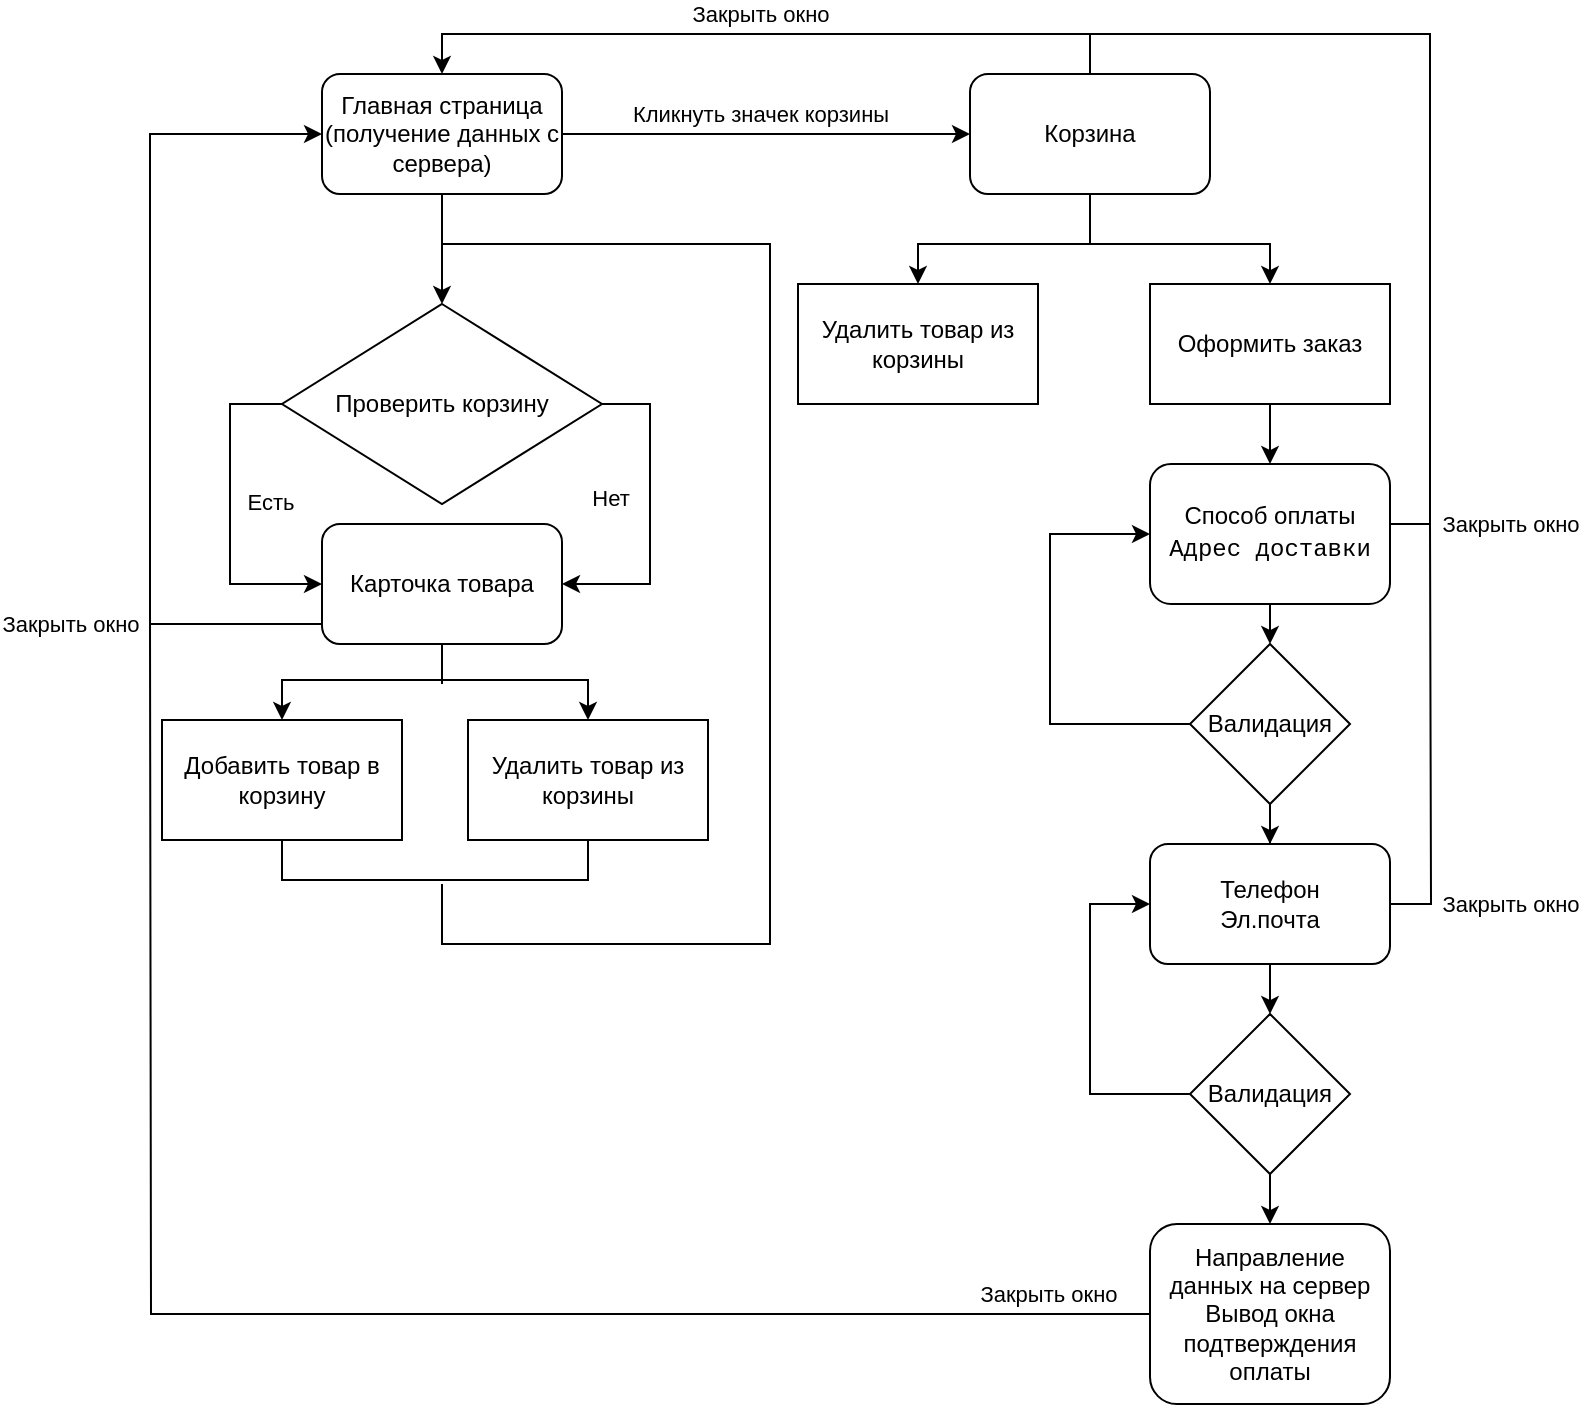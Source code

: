 <mxfile version="23.1.5" type="github">
  <diagram id="C5RBs43oDa-KdzZeNtuy" name="Page-1">
    <mxGraphModel dx="1026" dy="696" grid="1" gridSize="10" guides="1" tooltips="1" connect="1" arrows="1" fold="1" page="1" pageScale="1" pageWidth="827" pageHeight="1169" math="0" shadow="0">
      <root>
        <mxCell id="WIyWlLk6GJQsqaUBKTNV-0" />
        <mxCell id="WIyWlLk6GJQsqaUBKTNV-1" parent="WIyWlLk6GJQsqaUBKTNV-0" />
        <mxCell id="0IrBxu6wTO3JT6gGlN2D-9" style="edgeStyle=orthogonalEdgeStyle;rounded=0;orthogonalLoop=1;jettySize=auto;html=1;exitX=0.5;exitY=1;exitDx=0;exitDy=0;endArrow=none;endFill=0;" edge="1" parent="WIyWlLk6GJQsqaUBKTNV-1" source="0IrBxu6wTO3JT6gGlN2D-1">
          <mxGeometry relative="1" as="geometry">
            <mxPoint x="236" y="350" as="targetPoint" />
          </mxGeometry>
        </mxCell>
        <mxCell id="0IrBxu6wTO3JT6gGlN2D-19" value="Закрыть окно" style="edgeStyle=orthogonalEdgeStyle;rounded=0;orthogonalLoop=1;jettySize=auto;html=1;exitX=0;exitY=0.5;exitDx=0;exitDy=0;entryX=0;entryY=0.5;entryDx=0;entryDy=0;" edge="1" parent="WIyWlLk6GJQsqaUBKTNV-1" source="0IrBxu6wTO3JT6gGlN2D-1" target="0IrBxu6wTO3JT6gGlN2D-16">
          <mxGeometry x="-0.515" y="40" relative="1" as="geometry">
            <Array as="points">
              <mxPoint x="176" y="320" />
              <mxPoint x="90" y="320" />
              <mxPoint x="90" y="75" />
            </Array>
            <mxPoint as="offset" />
          </mxGeometry>
        </mxCell>
        <mxCell id="0IrBxu6wTO3JT6gGlN2D-1" value="Карточка товара" style="rounded=1;whiteSpace=wrap;html=1;" vertex="1" parent="WIyWlLk6GJQsqaUBKTNV-1">
          <mxGeometry x="176" y="270" width="120" height="60" as="geometry" />
        </mxCell>
        <mxCell id="0IrBxu6wTO3JT6gGlN2D-8" style="edgeStyle=orthogonalEdgeStyle;rounded=0;orthogonalLoop=1;jettySize=auto;html=1;exitX=0.5;exitY=0;exitDx=0;exitDy=0;entryX=0.5;entryY=0;entryDx=0;entryDy=0;startArrow=classic;startFill=1;" edge="1" parent="WIyWlLk6GJQsqaUBKTNV-1" source="0IrBxu6wTO3JT6gGlN2D-2" target="0IrBxu6wTO3JT6gGlN2D-3">
          <mxGeometry relative="1" as="geometry" />
        </mxCell>
        <mxCell id="0IrBxu6wTO3JT6gGlN2D-2" value="Добавить товар в корзину" style="rounded=0;whiteSpace=wrap;html=1;" vertex="1" parent="WIyWlLk6GJQsqaUBKTNV-1">
          <mxGeometry x="96" y="368" width="120" height="60" as="geometry" />
        </mxCell>
        <mxCell id="0IrBxu6wTO3JT6gGlN2D-6" style="edgeStyle=orthogonalEdgeStyle;rounded=0;orthogonalLoop=1;jettySize=auto;html=1;exitX=0.5;exitY=1;exitDx=0;exitDy=0;entryX=0.5;entryY=1;entryDx=0;entryDy=0;endArrow=none;endFill=0;" edge="1" parent="WIyWlLk6GJQsqaUBKTNV-1" source="0IrBxu6wTO3JT6gGlN2D-3" target="0IrBxu6wTO3JT6gGlN2D-2">
          <mxGeometry relative="1" as="geometry">
            <mxPoint x="309" y="488" as="targetPoint" />
            <Array as="points">
              <mxPoint x="309" y="448" />
              <mxPoint x="156" y="448" />
            </Array>
          </mxGeometry>
        </mxCell>
        <mxCell id="0IrBxu6wTO3JT6gGlN2D-3" value="Удалить товар из корзины" style="rounded=0;whiteSpace=wrap;html=1;" vertex="1" parent="WIyWlLk6GJQsqaUBKTNV-1">
          <mxGeometry x="249" y="368" width="120" height="60" as="geometry" />
        </mxCell>
        <mxCell id="0IrBxu6wTO3JT6gGlN2D-22" value="Закрыть окно" style="edgeStyle=orthogonalEdgeStyle;rounded=0;orthogonalLoop=1;jettySize=auto;html=1;exitX=0.5;exitY=0;exitDx=0;exitDy=0;entryX=0.5;entryY=0;entryDx=0;entryDy=0;" edge="1" parent="WIyWlLk6GJQsqaUBKTNV-1" source="0IrBxu6wTO3JT6gGlN2D-15" target="0IrBxu6wTO3JT6gGlN2D-16">
          <mxGeometry x="0.018" y="-10" relative="1" as="geometry">
            <mxPoint as="offset" />
          </mxGeometry>
        </mxCell>
        <mxCell id="0IrBxu6wTO3JT6gGlN2D-34" style="edgeStyle=orthogonalEdgeStyle;rounded=0;orthogonalLoop=1;jettySize=auto;html=1;exitX=0.5;exitY=1;exitDx=0;exitDy=0;endArrow=none;endFill=0;" edge="1" parent="WIyWlLk6GJQsqaUBKTNV-1" source="0IrBxu6wTO3JT6gGlN2D-15">
          <mxGeometry relative="1" as="geometry">
            <mxPoint x="560" y="130" as="targetPoint" />
          </mxGeometry>
        </mxCell>
        <mxCell id="0IrBxu6wTO3JT6gGlN2D-45" value="Закрыть окно" style="edgeStyle=orthogonalEdgeStyle;rounded=0;orthogonalLoop=1;jettySize=auto;html=1;entryX=1;entryY=0.5;entryDx=0;entryDy=0;startArrow=none;startFill=0;endArrow=none;endFill=0;" edge="1" parent="WIyWlLk6GJQsqaUBKTNV-1">
          <mxGeometry x="0.908" y="-40" relative="1" as="geometry">
            <mxPoint x="560" y="25" as="sourcePoint" />
            <mxPoint x="710" y="270" as="targetPoint" />
            <Array as="points">
              <mxPoint x="730" y="25" />
              <mxPoint x="730" y="270" />
            </Array>
            <mxPoint x="40" y="40" as="offset" />
          </mxGeometry>
        </mxCell>
        <mxCell id="0IrBxu6wTO3JT6gGlN2D-15" value="Корзина" style="rounded=1;whiteSpace=wrap;html=1;" vertex="1" parent="WIyWlLk6GJQsqaUBKTNV-1">
          <mxGeometry x="500" y="45" width="120" height="60" as="geometry" />
        </mxCell>
        <mxCell id="0IrBxu6wTO3JT6gGlN2D-18" value="Кликнуть значек корзины" style="edgeStyle=orthogonalEdgeStyle;rounded=0;orthogonalLoop=1;jettySize=auto;html=1;exitX=1;exitY=0.5;exitDx=0;exitDy=0;entryX=0;entryY=0.5;entryDx=0;entryDy=0;" edge="1" parent="WIyWlLk6GJQsqaUBKTNV-1" source="0IrBxu6wTO3JT6gGlN2D-16" target="0IrBxu6wTO3JT6gGlN2D-15">
          <mxGeometry x="-0.035" y="10" relative="1" as="geometry">
            <mxPoint as="offset" />
          </mxGeometry>
        </mxCell>
        <mxCell id="0IrBxu6wTO3JT6gGlN2D-24" style="edgeStyle=orthogonalEdgeStyle;rounded=0;orthogonalLoop=1;jettySize=auto;html=1;exitX=0.5;exitY=1;exitDx=0;exitDy=0;" edge="1" parent="WIyWlLk6GJQsqaUBKTNV-1" source="0IrBxu6wTO3JT6gGlN2D-16" target="0IrBxu6wTO3JT6gGlN2D-23">
          <mxGeometry relative="1" as="geometry" />
        </mxCell>
        <mxCell id="0IrBxu6wTO3JT6gGlN2D-16" value="Главная страница&lt;br&gt;(получение данных с сервера)" style="rounded=1;whiteSpace=wrap;html=1;" vertex="1" parent="WIyWlLk6GJQsqaUBKTNV-1">
          <mxGeometry x="176" y="45" width="120" height="60" as="geometry" />
        </mxCell>
        <mxCell id="0IrBxu6wTO3JT6gGlN2D-33" style="edgeStyle=orthogonalEdgeStyle;rounded=0;orthogonalLoop=1;jettySize=auto;html=1;exitX=0.5;exitY=0;exitDx=0;exitDy=0;entryX=0.5;entryY=0;entryDx=0;entryDy=0;endArrow=classic;endFill=1;startArrow=classic;startFill=1;" edge="1" parent="WIyWlLk6GJQsqaUBKTNV-1" source="0IrBxu6wTO3JT6gGlN2D-21" target="0IrBxu6wTO3JT6gGlN2D-31">
          <mxGeometry relative="1" as="geometry" />
        </mxCell>
        <mxCell id="0IrBxu6wTO3JT6gGlN2D-21" value="Удалить товар из корзины" style="rounded=0;whiteSpace=wrap;html=1;" vertex="1" parent="WIyWlLk6GJQsqaUBKTNV-1">
          <mxGeometry x="414" y="150" width="120" height="60" as="geometry" />
        </mxCell>
        <mxCell id="0IrBxu6wTO3JT6gGlN2D-28" style="edgeStyle=orthogonalEdgeStyle;rounded=0;orthogonalLoop=1;jettySize=auto;html=1;startArrow=none;startFill=0;endArrow=none;endFill=0;" edge="1" parent="WIyWlLk6GJQsqaUBKTNV-1">
          <mxGeometry relative="1" as="geometry">
            <mxPoint x="236" y="450" as="targetPoint" />
            <mxPoint x="236" y="140" as="sourcePoint" />
            <Array as="points">
              <mxPoint x="236" y="130" />
              <mxPoint x="400" y="130" />
              <mxPoint x="400" y="480" />
              <mxPoint x="236" y="480" />
            </Array>
          </mxGeometry>
        </mxCell>
        <mxCell id="0IrBxu6wTO3JT6gGlN2D-29" style="edgeStyle=orthogonalEdgeStyle;rounded=0;orthogonalLoop=1;jettySize=auto;html=1;entryX=1;entryY=0.5;entryDx=0;entryDy=0;" edge="1" parent="WIyWlLk6GJQsqaUBKTNV-1" source="0IrBxu6wTO3JT6gGlN2D-23" target="0IrBxu6wTO3JT6gGlN2D-1">
          <mxGeometry relative="1" as="geometry">
            <Array as="points">
              <mxPoint x="340" y="210" />
              <mxPoint x="340" y="300" />
            </Array>
          </mxGeometry>
        </mxCell>
        <mxCell id="0IrBxu6wTO3JT6gGlN2D-52" value="Нет" style="edgeLabel;html=1;align=center;verticalAlign=middle;resizable=0;points=[];" vertex="1" connectable="0" parent="0IrBxu6wTO3JT6gGlN2D-29">
          <mxGeometry x="-0.12" y="-1" relative="1" as="geometry">
            <mxPoint x="-19" y="1" as="offset" />
          </mxGeometry>
        </mxCell>
        <mxCell id="0IrBxu6wTO3JT6gGlN2D-30" style="edgeStyle=orthogonalEdgeStyle;rounded=0;orthogonalLoop=1;jettySize=auto;html=1;entryX=0;entryY=0.5;entryDx=0;entryDy=0;" edge="1" parent="WIyWlLk6GJQsqaUBKTNV-1" source="0IrBxu6wTO3JT6gGlN2D-23" target="0IrBxu6wTO3JT6gGlN2D-1">
          <mxGeometry relative="1" as="geometry">
            <Array as="points">
              <mxPoint x="130" y="210" />
              <mxPoint x="130" y="300" />
            </Array>
          </mxGeometry>
        </mxCell>
        <mxCell id="0IrBxu6wTO3JT6gGlN2D-51" value="Есть" style="edgeLabel;html=1;align=center;verticalAlign=middle;resizable=0;points=[];" vertex="1" connectable="0" parent="0IrBxu6wTO3JT6gGlN2D-30">
          <mxGeometry x="-0.093" y="2" relative="1" as="geometry">
            <mxPoint x="18" y="1" as="offset" />
          </mxGeometry>
        </mxCell>
        <mxCell id="0IrBxu6wTO3JT6gGlN2D-23" value="Проверить корзину" style="rhombus;whiteSpace=wrap;html=1;" vertex="1" parent="WIyWlLk6GJQsqaUBKTNV-1">
          <mxGeometry x="156" y="160" width="160" height="100" as="geometry" />
        </mxCell>
        <mxCell id="0IrBxu6wTO3JT6gGlN2D-37" style="edgeStyle=orthogonalEdgeStyle;rounded=0;orthogonalLoop=1;jettySize=auto;html=1;entryX=0.5;entryY=0;entryDx=0;entryDy=0;" edge="1" parent="WIyWlLk6GJQsqaUBKTNV-1" source="0IrBxu6wTO3JT6gGlN2D-31" target="0IrBxu6wTO3JT6gGlN2D-32">
          <mxGeometry relative="1" as="geometry" />
        </mxCell>
        <mxCell id="0IrBxu6wTO3JT6gGlN2D-31" value="Оформить заказ" style="rounded=0;whiteSpace=wrap;html=1;" vertex="1" parent="WIyWlLk6GJQsqaUBKTNV-1">
          <mxGeometry x="590" y="150" width="120" height="60" as="geometry" />
        </mxCell>
        <mxCell id="0IrBxu6wTO3JT6gGlN2D-38" style="edgeStyle=orthogonalEdgeStyle;rounded=0;orthogonalLoop=1;jettySize=auto;html=1;exitX=0.5;exitY=1;exitDx=0;exitDy=0;entryX=0.5;entryY=0;entryDx=0;entryDy=0;" edge="1" parent="WIyWlLk6GJQsqaUBKTNV-1" target="0IrBxu6wTO3JT6gGlN2D-35">
          <mxGeometry relative="1" as="geometry">
            <mxPoint x="650" y="310" as="sourcePoint" />
          </mxGeometry>
        </mxCell>
        <mxCell id="0IrBxu6wTO3JT6gGlN2D-32" value="Способ оплаты&lt;br&gt;&lt;div style=&quot;background-color: rgb(255, 255, 255); font-family: &amp;quot;JetBrains Mono&amp;quot;, Menlo, Monaco, &amp;quot;Courier New&amp;quot;, monospace, Menlo, Monaco, &amp;quot;Courier New&amp;quot;, monospace; line-height: 18px;&quot;&gt;Адрес доставки&lt;/div&gt;" style="rounded=1;whiteSpace=wrap;html=1;" vertex="1" parent="WIyWlLk6GJQsqaUBKTNV-1">
          <mxGeometry x="590" y="240" width="120" height="70" as="geometry" />
        </mxCell>
        <mxCell id="0IrBxu6wTO3JT6gGlN2D-36" style="edgeStyle=orthogonalEdgeStyle;rounded=0;orthogonalLoop=1;jettySize=auto;html=1;entryX=0;entryY=0.5;entryDx=0;entryDy=0;" edge="1" parent="WIyWlLk6GJQsqaUBKTNV-1" source="0IrBxu6wTO3JT6gGlN2D-35" target="0IrBxu6wTO3JT6gGlN2D-32">
          <mxGeometry relative="1" as="geometry">
            <Array as="points">
              <mxPoint x="540" y="370" />
              <mxPoint x="540" y="275" />
            </Array>
          </mxGeometry>
        </mxCell>
        <mxCell id="0IrBxu6wTO3JT6gGlN2D-40" value="" style="edgeStyle=orthogonalEdgeStyle;rounded=0;orthogonalLoop=1;jettySize=auto;html=1;" edge="1" parent="WIyWlLk6GJQsqaUBKTNV-1" source="0IrBxu6wTO3JT6gGlN2D-35" target="0IrBxu6wTO3JT6gGlN2D-39">
          <mxGeometry relative="1" as="geometry" />
        </mxCell>
        <mxCell id="0IrBxu6wTO3JT6gGlN2D-35" value="Валидация" style="rhombus;whiteSpace=wrap;html=1;" vertex="1" parent="WIyWlLk6GJQsqaUBKTNV-1">
          <mxGeometry x="610" y="330" width="80" height="80" as="geometry" />
        </mxCell>
        <mxCell id="0IrBxu6wTO3JT6gGlN2D-42" style="edgeStyle=orthogonalEdgeStyle;rounded=0;orthogonalLoop=1;jettySize=auto;html=1;exitX=0.5;exitY=1;exitDx=0;exitDy=0;entryX=0.5;entryY=0;entryDx=0;entryDy=0;" edge="1" parent="WIyWlLk6GJQsqaUBKTNV-1" source="0IrBxu6wTO3JT6gGlN2D-39" target="0IrBxu6wTO3JT6gGlN2D-41">
          <mxGeometry relative="1" as="geometry" />
        </mxCell>
        <mxCell id="0IrBxu6wTO3JT6gGlN2D-46" value="Закрыть окно" style="edgeStyle=orthogonalEdgeStyle;rounded=0;orthogonalLoop=1;jettySize=auto;html=1;exitX=1;exitY=0.5;exitDx=0;exitDy=0;endArrow=none;endFill=0;" edge="1" parent="WIyWlLk6GJQsqaUBKTNV-1" source="0IrBxu6wTO3JT6gGlN2D-39">
          <mxGeometry x="-0.795" y="-39" relative="1" as="geometry">
            <mxPoint x="730" y="270" as="targetPoint" />
            <mxPoint x="1" y="1" as="offset" />
          </mxGeometry>
        </mxCell>
        <mxCell id="0IrBxu6wTO3JT6gGlN2D-39" value="Телефон&lt;br&gt;Эл.почта" style="rounded=1;whiteSpace=wrap;html=1;" vertex="1" parent="WIyWlLk6GJQsqaUBKTNV-1">
          <mxGeometry x="590" y="430" width="120" height="60" as="geometry" />
        </mxCell>
        <mxCell id="0IrBxu6wTO3JT6gGlN2D-43" style="edgeStyle=orthogonalEdgeStyle;rounded=0;orthogonalLoop=1;jettySize=auto;html=1;entryX=0;entryY=0.5;entryDx=0;entryDy=0;" edge="1" parent="WIyWlLk6GJQsqaUBKTNV-1" source="0IrBxu6wTO3JT6gGlN2D-41" target="0IrBxu6wTO3JT6gGlN2D-39">
          <mxGeometry relative="1" as="geometry">
            <Array as="points">
              <mxPoint x="560" y="555" />
              <mxPoint x="560" y="460" />
            </Array>
          </mxGeometry>
        </mxCell>
        <mxCell id="0IrBxu6wTO3JT6gGlN2D-48" style="edgeStyle=orthogonalEdgeStyle;rounded=0;orthogonalLoop=1;jettySize=auto;html=1;exitX=0.5;exitY=1;exitDx=0;exitDy=0;entryX=0.5;entryY=0;entryDx=0;entryDy=0;" edge="1" parent="WIyWlLk6GJQsqaUBKTNV-1" source="0IrBxu6wTO3JT6gGlN2D-41" target="0IrBxu6wTO3JT6gGlN2D-47">
          <mxGeometry relative="1" as="geometry" />
        </mxCell>
        <mxCell id="0IrBxu6wTO3JT6gGlN2D-41" value="Валидация" style="rhombus;whiteSpace=wrap;html=1;" vertex="1" parent="WIyWlLk6GJQsqaUBKTNV-1">
          <mxGeometry x="610" y="515" width="80" height="80" as="geometry" />
        </mxCell>
        <mxCell id="0IrBxu6wTO3JT6gGlN2D-50" value="Закрыть окно" style="edgeStyle=orthogonalEdgeStyle;rounded=0;orthogonalLoop=1;jettySize=auto;html=1;endArrow=none;endFill=0;" edge="1" parent="WIyWlLk6GJQsqaUBKTNV-1" source="0IrBxu6wTO3JT6gGlN2D-47">
          <mxGeometry x="-0.878" y="-10" relative="1" as="geometry">
            <mxPoint x="90" y="320" as="targetPoint" />
            <mxPoint as="offset" />
          </mxGeometry>
        </mxCell>
        <mxCell id="0IrBxu6wTO3JT6gGlN2D-47" value="Направление данных на сервер&lt;br&gt;Вывод окна подтверждения оплаты" style="rounded=1;whiteSpace=wrap;html=1;" vertex="1" parent="WIyWlLk6GJQsqaUBKTNV-1">
          <mxGeometry x="590" y="620" width="120" height="90" as="geometry" />
        </mxCell>
      </root>
    </mxGraphModel>
  </diagram>
</mxfile>
